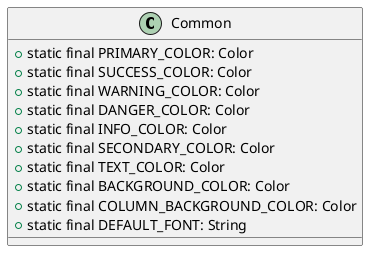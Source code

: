 @startuml

class Common {
    + static final PRIMARY_COLOR: Color
    + static final SUCCESS_COLOR: Color
    + static final WARNING_COLOR: Color
    + static final DANGER_COLOR: Color
    + static final INFO_COLOR: Color
    + static final SECONDARY_COLOR: Color
    + static final TEXT_COLOR: Color
    + static final BACKGROUND_COLOR: Color
    + static final COLUMN_BACKGROUND_COLOR: Color
    + static final DEFAULT_FONT: String
}


@enduml